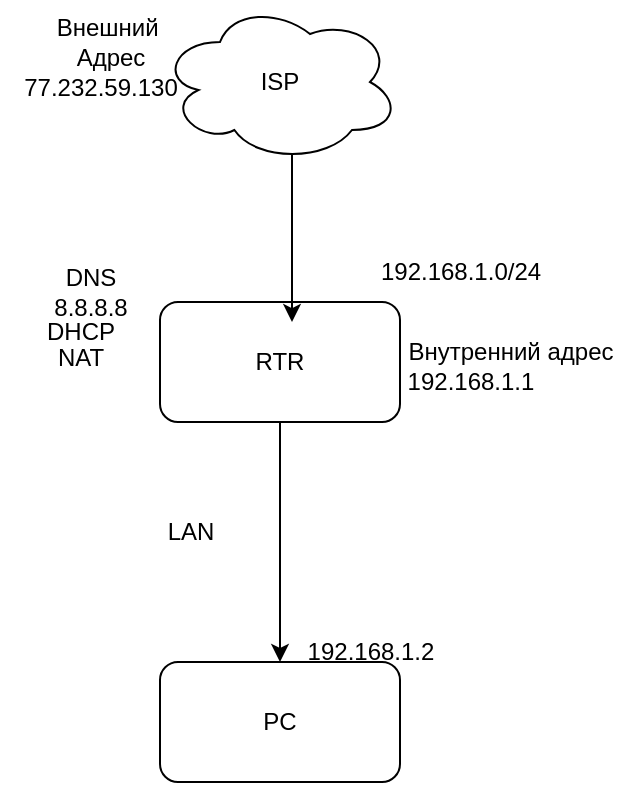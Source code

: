 <mxfile version="26.0.11">
  <diagram name="Страница — 1" id="RrPOmbapVlJyyc5kfO0U">
    <mxGraphModel dx="2066" dy="1149" grid="1" gridSize="10" guides="1" tooltips="1" connect="1" arrows="1" fold="1" page="1" pageScale="1" pageWidth="827" pageHeight="1169" math="0" shadow="0">
      <root>
        <mxCell id="0" />
        <mxCell id="1" parent="0" />
        <mxCell id="Y3ZM1JjwiEw14T53a0bO-1" value="ISP" style="ellipse;shape=cloud;whiteSpace=wrap;html=1;" vertex="1" parent="1">
          <mxGeometry x="320" y="240" width="120" height="80" as="geometry" />
        </mxCell>
        <mxCell id="Y3ZM1JjwiEw14T53a0bO-7" style="edgeStyle=orthogonalEdgeStyle;rounded=0;orthogonalLoop=1;jettySize=auto;html=1;exitX=0.5;exitY=1;exitDx=0;exitDy=0;entryX=0.5;entryY=0;entryDx=0;entryDy=0;" edge="1" parent="1" source="Y3ZM1JjwiEw14T53a0bO-2" target="Y3ZM1JjwiEw14T53a0bO-3">
          <mxGeometry relative="1" as="geometry" />
        </mxCell>
        <mxCell id="Y3ZM1JjwiEw14T53a0bO-2" value="RTR" style="rounded=1;whiteSpace=wrap;html=1;" vertex="1" parent="1">
          <mxGeometry x="320" y="390" width="120" height="60" as="geometry" />
        </mxCell>
        <mxCell id="Y3ZM1JjwiEw14T53a0bO-3" value="PC" style="rounded=1;whiteSpace=wrap;html=1;" vertex="1" parent="1">
          <mxGeometry x="320" y="570" width="120" height="60" as="geometry" />
        </mxCell>
        <mxCell id="Y3ZM1JjwiEw14T53a0bO-6" style="edgeStyle=orthogonalEdgeStyle;rounded=0;orthogonalLoop=1;jettySize=auto;html=1;exitX=0.55;exitY=0.95;exitDx=0;exitDy=0;exitPerimeter=0;entryX=0.55;entryY=0.167;entryDx=0;entryDy=0;entryPerimeter=0;" edge="1" parent="1" source="Y3ZM1JjwiEw14T53a0bO-1" target="Y3ZM1JjwiEw14T53a0bO-2">
          <mxGeometry relative="1" as="geometry" />
        </mxCell>
        <mxCell id="Y3ZM1JjwiEw14T53a0bO-8" value="DHCP" style="text;html=1;align=center;verticalAlign=middle;resizable=0;points=[];autosize=1;strokeColor=none;fillColor=none;" vertex="1" parent="1">
          <mxGeometry x="250" y="390" width="60" height="30" as="geometry" />
        </mxCell>
        <mxCell id="Y3ZM1JjwiEw14T53a0bO-9" value="192.168.1.0/24" style="text;html=1;align=center;verticalAlign=middle;resizable=0;points=[];autosize=1;strokeColor=none;fillColor=none;" vertex="1" parent="1">
          <mxGeometry x="420" y="360" width="100" height="30" as="geometry" />
        </mxCell>
        <mxCell id="Y3ZM1JjwiEw14T53a0bO-10" value="LAN" style="text;html=1;align=center;verticalAlign=middle;resizable=0;points=[];autosize=1;strokeColor=none;fillColor=none;" vertex="1" parent="1">
          <mxGeometry x="310" y="490" width="50" height="30" as="geometry" />
        </mxCell>
        <mxCell id="Y3ZM1JjwiEw14T53a0bO-11" value="192.168.1.1" style="text;html=1;align=center;verticalAlign=middle;resizable=0;points=[];autosize=1;strokeColor=none;fillColor=none;" vertex="1" parent="1">
          <mxGeometry x="430" y="415" width="90" height="30" as="geometry" />
        </mxCell>
        <mxCell id="Y3ZM1JjwiEw14T53a0bO-12" value="192.168.1.2" style="text;html=1;align=center;verticalAlign=middle;resizable=0;points=[];autosize=1;strokeColor=none;fillColor=none;" vertex="1" parent="1">
          <mxGeometry x="380" y="550" width="90" height="30" as="geometry" />
        </mxCell>
        <mxCell id="Y3ZM1JjwiEw14T53a0bO-13" value="NAT&lt;div&gt;&lt;br&gt;&lt;/div&gt;" style="text;html=1;align=center;verticalAlign=middle;resizable=0;points=[];autosize=1;strokeColor=none;fillColor=none;" vertex="1" parent="1">
          <mxGeometry x="255" y="405" width="50" height="40" as="geometry" />
        </mxCell>
        <mxCell id="Y3ZM1JjwiEw14T53a0bO-14" value="77.232.59.130" style="text;html=1;align=center;verticalAlign=middle;resizable=0;points=[];autosize=1;strokeColor=none;fillColor=none;" vertex="1" parent="1">
          <mxGeometry x="240" y="268" width="100" height="30" as="geometry" />
        </mxCell>
        <mxCell id="Y3ZM1JjwiEw14T53a0bO-15" value="Внешний&amp;nbsp;&lt;div&gt;Адрес&lt;/div&gt;" style="text;html=1;align=center;verticalAlign=middle;resizable=0;points=[];autosize=1;strokeColor=none;fillColor=none;" vertex="1" parent="1">
          <mxGeometry x="255" y="240" width="80" height="40" as="geometry" />
        </mxCell>
        <mxCell id="Y3ZM1JjwiEw14T53a0bO-16" value="Внутренний адрес" style="text;html=1;align=center;verticalAlign=middle;resizable=0;points=[];autosize=1;strokeColor=none;fillColor=none;" vertex="1" parent="1">
          <mxGeometry x="430" y="400" width="130" height="30" as="geometry" />
        </mxCell>
        <mxCell id="Y3ZM1JjwiEw14T53a0bO-17" value="DNS&lt;div&gt;8.8.8.8&lt;/div&gt;" style="text;html=1;align=center;verticalAlign=middle;resizable=0;points=[];autosize=1;strokeColor=none;fillColor=none;" vertex="1" parent="1">
          <mxGeometry x="255" y="365" width="60" height="40" as="geometry" />
        </mxCell>
      </root>
    </mxGraphModel>
  </diagram>
</mxfile>
